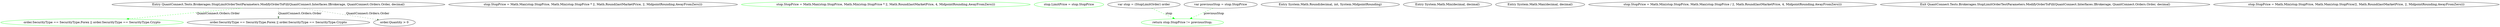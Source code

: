 digraph  {
d20 [cluster="QuantConnect.Tests.Brokerages.StopLimitOrderTestParameters.ModifyOrderToFill(QuantConnect.Interfaces.IBrokerage, QuantConnect.Orders.Order, decimal)", color=green, community=0, label="order.SecurityType == SecurityType.Forex || order.SecurityType == SecurityType.Crypto", prediction=0, span="65-65"];
d12 [cluster="QuantConnect.Tests.Brokerages.StopLimitOrderTestParameters.ModifyOrderToFill(QuantConnect.Interfaces.IBrokerage, QuantConnect.Orders.Order, decimal)", label="Entry QuantConnect.Tests.Brokerages.StopLimitOrderTestParameters.ModifyOrderToFill(QuantConnect.Interfaces.IBrokerage, QuantConnect.Orders.Order, decimal)", span="43-43"];
d19 [cluster="QuantConnect.Tests.Brokerages.StopLimitOrderTestParameters.ModifyOrderToFill(QuantConnect.Interfaces.IBrokerage, QuantConnect.Orders.Order, decimal)", label="stop.StopPrice = Math.Max(stop.StopPrice, Math.Min(stop.StopPrice * 2, Math.Round(lastMarketPrice, 2, MidpointRounding.AwayFromZero)))", span="61-61"];
d21 [cluster="QuantConnect.Tests.Brokerages.StopLimitOrderTestParameters.ModifyOrderToFill(QuantConnect.Interfaces.IBrokerage, QuantConnect.Orders.Order, decimal)", color=green, community=0, label="stop.StopPrice = Math.Max(stop.StopPrice, Math.Min(stop.StopPrice * 2, Math.Round(lastMarketPrice, 4, MidpointRounding.AwayFromZero)))", prediction=1, span="67-67"];
d22 [cluster="QuantConnect.Tests.Brokerages.StopLimitOrderTestParameters.ModifyOrderToFill(QuantConnect.Interfaces.IBrokerage, QuantConnect.Orders.Order, decimal)", color=green, community=0, label="stop.LimitPrice = stop.StopPrice", prediction=2, span="70-70"];
d13 [cluster="QuantConnect.Tests.Brokerages.StopLimitOrderTestParameters.ModifyOrderToFill(QuantConnect.Interfaces.IBrokerage, QuantConnect.Orders.Order, decimal)", label="var stop = (StopLimitOrder) order", span="45-45"];
d25 [cluster="System.Math.Round(decimal, int, System.MidpointRounding)", label="Entry System.Math.Round(decimal, int, System.MidpointRounding)", span="0-0"];
d27 [cluster="System.Math.Min(decimal, decimal)", label="Entry System.Math.Min(decimal, decimal)", span="0-0"];
d26 [cluster="System.Math.Max(decimal, decimal)", label="Entry System.Math.Max(decimal, decimal)", span="0-0"];
d17 [cluster="QuantConnect.Tests.Brokerages.StopLimitOrderTestParameters.ModifyOrderToFill(QuantConnect.Interfaces.IBrokerage, QuantConnect.Orders.Order, decimal)", label="order.SecurityType == SecurityType.Forex || order.SecurityType == SecurityType.Crypto", span="53-53"];
d18 [cluster="QuantConnect.Tests.Brokerages.StopLimitOrderTestParameters.ModifyOrderToFill(QuantConnect.Interfaces.IBrokerage, QuantConnect.Orders.Order, decimal)", label="stop.StopPrice = Math.Min(stop.StopPrice, Math.Max(stop.StopPrice / 2, Math.Round(lastMarketPrice, 4, MidpointRounding.AwayFromZero)))", span="55-55"];
d23 [cluster="QuantConnect.Tests.Brokerages.StopLimitOrderTestParameters.ModifyOrderToFill(QuantConnect.Interfaces.IBrokerage, QuantConnect.Orders.Order, decimal)", color=green, community=0, label="return stop.StopPrice != previousStop;", prediction=3, span="71-71"];
d14 [cluster="QuantConnect.Tests.Brokerages.StopLimitOrderTestParameters.ModifyOrderToFill(QuantConnect.Interfaces.IBrokerage, QuantConnect.Orders.Order, decimal)", label="var previousStop = stop.StopPrice", span="46-46"];
d24 [cluster="QuantConnect.Tests.Brokerages.StopLimitOrderTestParameters.ModifyOrderToFill(QuantConnect.Interfaces.IBrokerage, QuantConnect.Orders.Order, decimal)", label="Exit QuantConnect.Tests.Brokerages.StopLimitOrderTestParameters.ModifyOrderToFill(QuantConnect.Interfaces.IBrokerage, QuantConnect.Orders.Order, decimal)", span="43-43"];
d15 [cluster="QuantConnect.Tests.Brokerages.StopLimitOrderTestParameters.ModifyOrderToFill(QuantConnect.Interfaces.IBrokerage, QuantConnect.Orders.Order, decimal)", label="order.Quantity > 0", span="47-47"];
d16 [cluster="QuantConnect.Tests.Brokerages.StopLimitOrderTestParameters.ModifyOrderToFill(QuantConnect.Interfaces.IBrokerage, QuantConnect.Orders.Order, decimal)", label="stop.StopPrice = Math.Min(stop.StopPrice, Math.Max(stop.StopPrice/2, Math.Round(lastMarketPrice, 2, MidpointRounding.AwayFromZero)))", span="50-50"];
d12 -> d20  [color=green, key=1, label="QuantConnect.Orders.Order", style=dashed];
d12 -> d15  [color=darkseagreen4, key=1, label="QuantConnect.Orders.Order", style=dashed];
d12 -> d17  [color=darkseagreen4, key=1, label="QuantConnect.Orders.Order", style=dashed];
d13 -> d23  [color=green, key=1, label=stop, style=dashed];
d14 -> d23  [color=green, key=1, label=previousStop, style=dashed];
}
